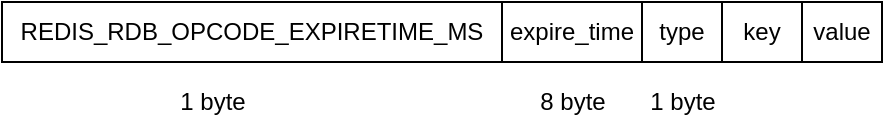 <mxfile version="12.4.8" type="device"><diagram id="H1OGvqgTeC6iiY1l3qtT" name="Page-1"><mxGraphModel dx="1341" dy="711" grid="1" gridSize="10" guides="1" tooltips="1" connect="1" arrows="1" fold="1" page="1" pageScale="1" pageWidth="850" pageHeight="1100" math="0" shadow="0"><root><mxCell id="0"/><mxCell id="1" parent="0"/><mxCell id="xD3DXMBhAdQdJcEr8q4S-1" value="REDIS_RDB_OPCODE_EXPIRETIME_MS" style="rounded=0;whiteSpace=wrap;html=1;" vertex="1" parent="1"><mxGeometry x="90" y="210" width="250" height="30" as="geometry"/></mxCell><mxCell id="xD3DXMBhAdQdJcEr8q4S-2" value="expire_time" style="rounded=0;whiteSpace=wrap;html=1;" vertex="1" parent="1"><mxGeometry x="340" y="210" width="70" height="30" as="geometry"/></mxCell><mxCell id="xD3DXMBhAdQdJcEr8q4S-4" value="type" style="rounded=0;whiteSpace=wrap;html=1;" vertex="1" parent="1"><mxGeometry x="410" y="210" width="40" height="30" as="geometry"/></mxCell><mxCell id="xD3DXMBhAdQdJcEr8q4S-5" value="key" style="rounded=0;whiteSpace=wrap;html=1;" vertex="1" parent="1"><mxGeometry x="450" y="210" width="40" height="30" as="geometry"/></mxCell><mxCell id="xD3DXMBhAdQdJcEr8q4S-7" value="value" style="rounded=0;whiteSpace=wrap;html=1;" vertex="1" parent="1"><mxGeometry x="490" y="210" width="40" height="30" as="geometry"/></mxCell><mxCell id="xD3DXMBhAdQdJcEr8q4S-12" value="1 byte" style="text;html=1;align=center;verticalAlign=middle;resizable=0;points=[];autosize=1;" vertex="1" parent="1"><mxGeometry x="170" y="250" width="50" height="20" as="geometry"/></mxCell><mxCell id="xD3DXMBhAdQdJcEr8q4S-13" value="8 byte" style="text;html=1;align=center;verticalAlign=middle;resizable=0;points=[];autosize=1;" vertex="1" parent="1"><mxGeometry x="350" y="250" width="50" height="20" as="geometry"/></mxCell><mxCell id="xD3DXMBhAdQdJcEr8q4S-14" value="1 byte" style="text;html=1;align=center;verticalAlign=middle;resizable=0;points=[];autosize=1;" vertex="1" parent="1"><mxGeometry x="405" y="250" width="50" height="20" as="geometry"/></mxCell></root></mxGraphModel></diagram></mxfile>